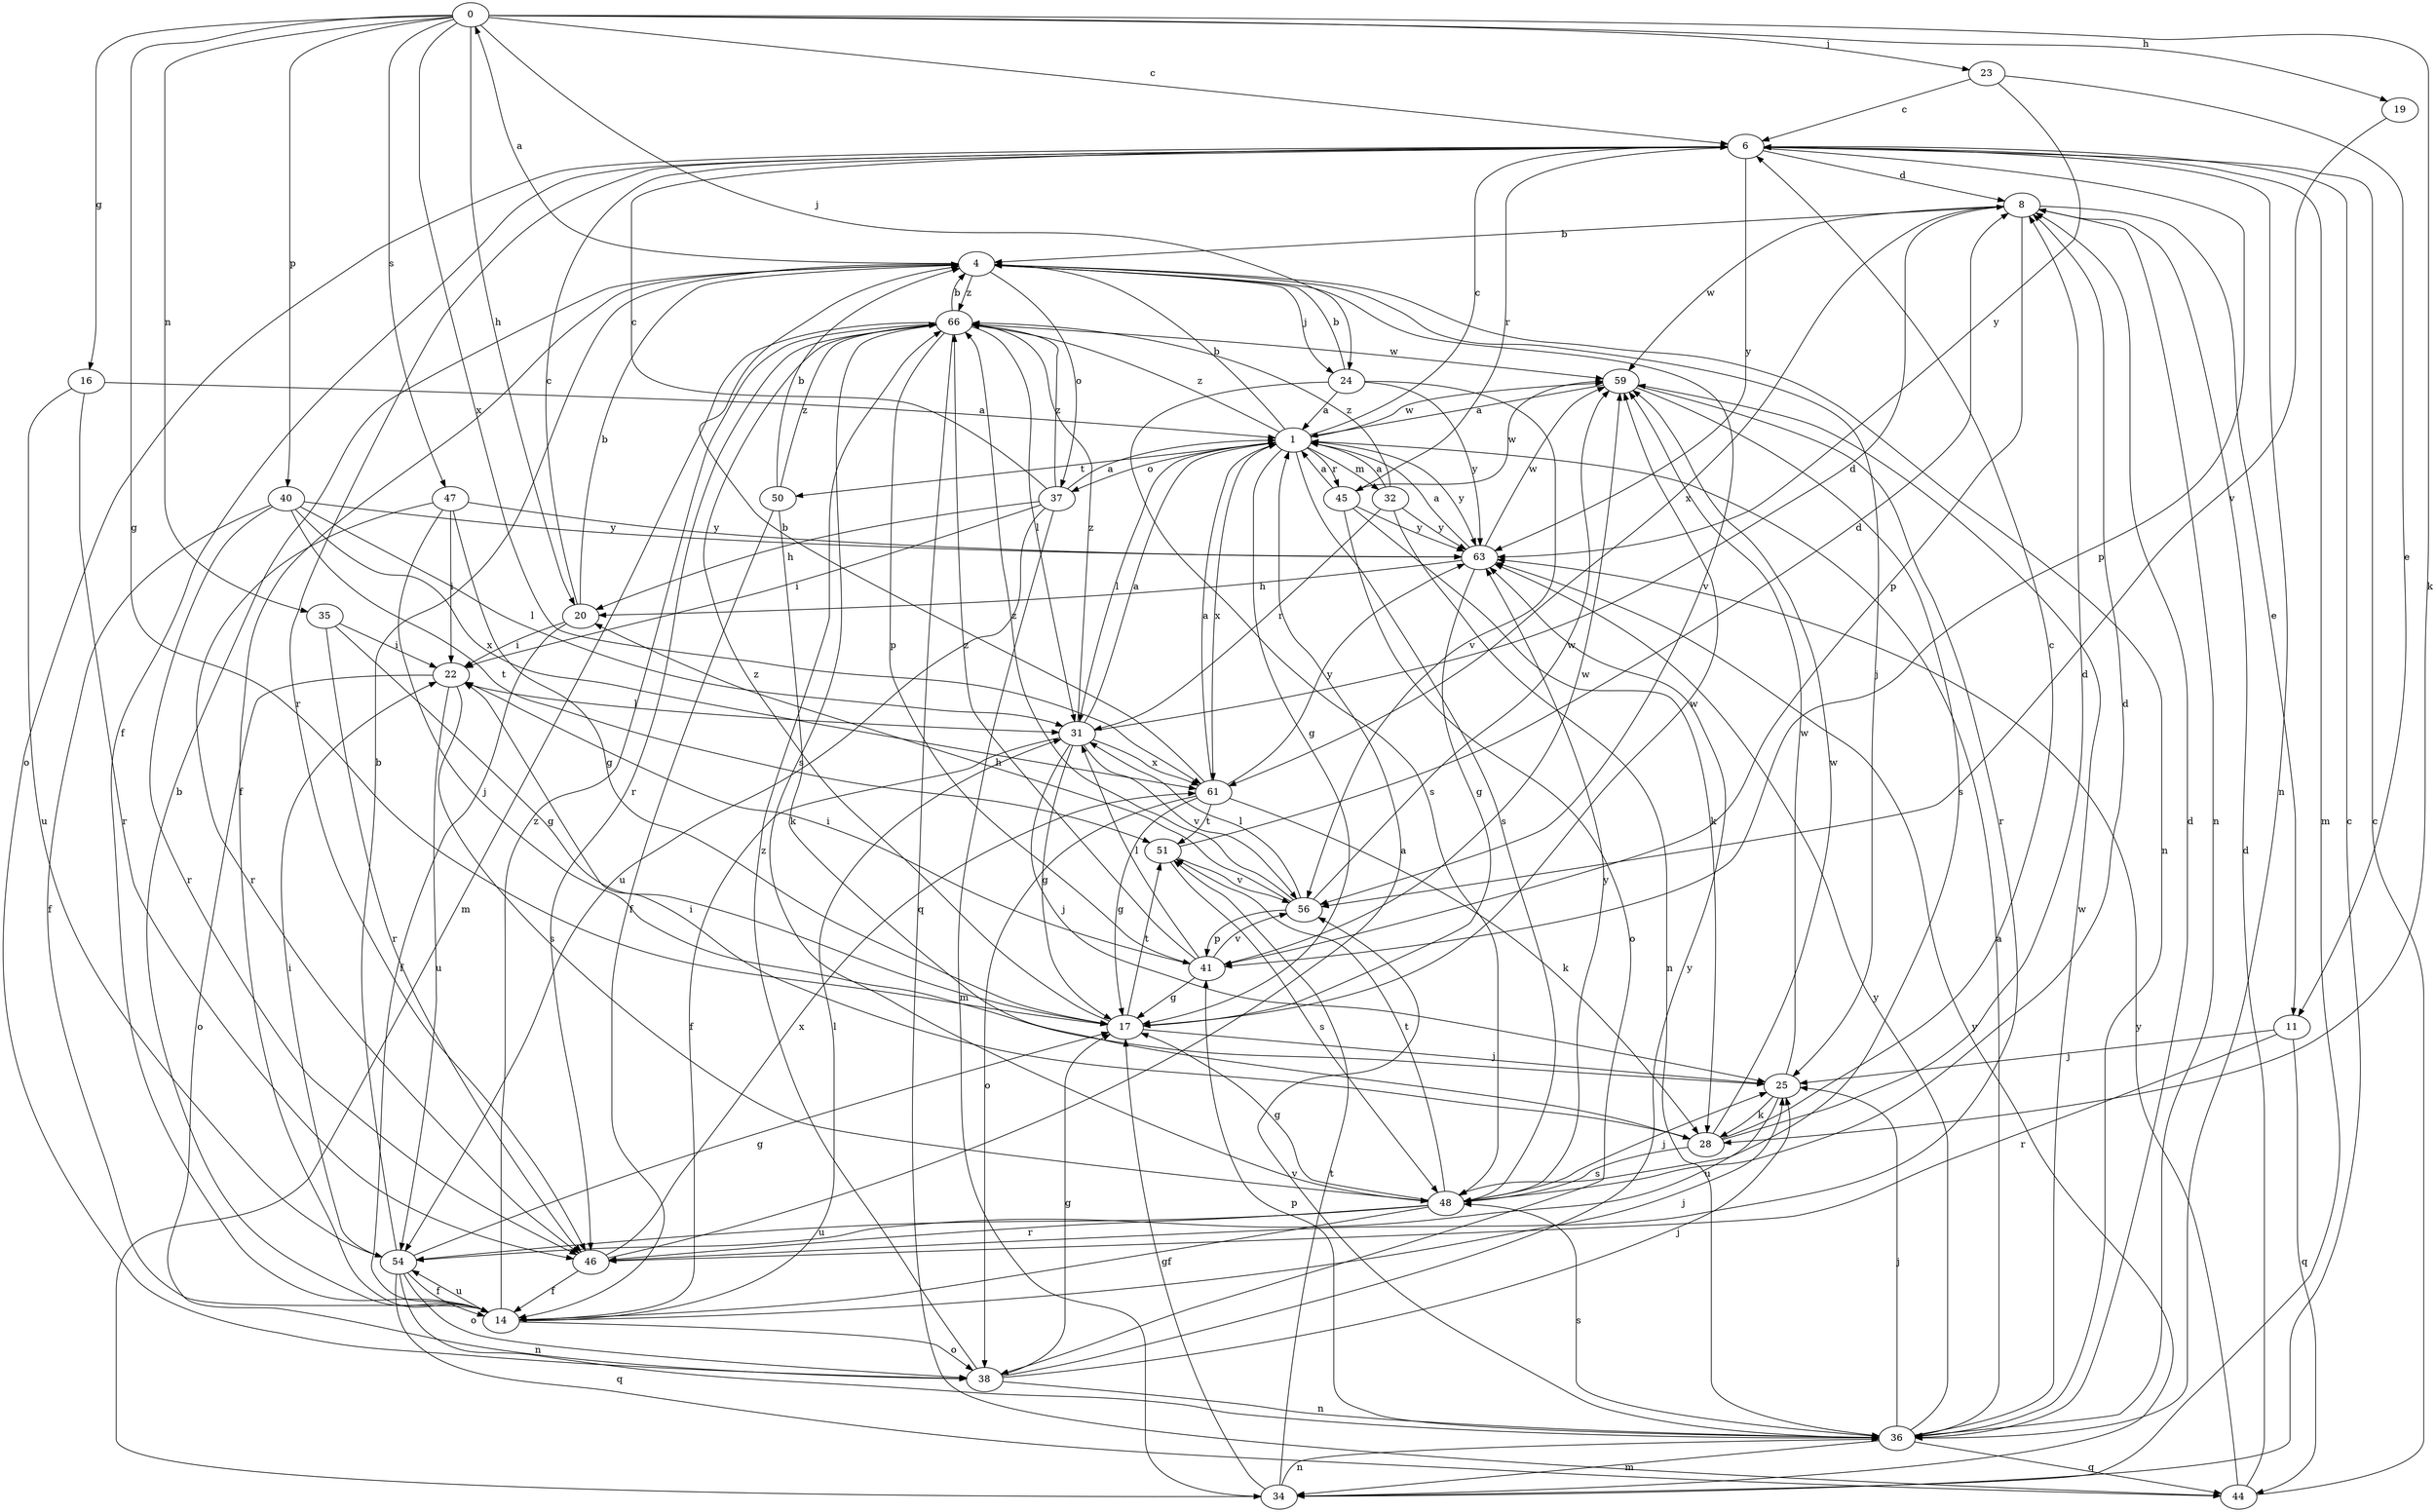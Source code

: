 strict digraph  {
0;
1;
4;
6;
8;
11;
14;
16;
17;
19;
20;
22;
23;
24;
25;
28;
31;
32;
34;
35;
36;
37;
38;
40;
41;
44;
45;
46;
47;
48;
50;
51;
54;
56;
59;
61;
63;
66;
0 -> 6  [label=c];
0 -> 16  [label=g];
0 -> 17  [label=g];
0 -> 19  [label=h];
0 -> 20  [label=h];
0 -> 23  [label=j];
0 -> 24  [label=j];
0 -> 28  [label=k];
0 -> 35  [label=n];
0 -> 40  [label=p];
0 -> 47  [label=s];
0 -> 61  [label=x];
1 -> 4  [label=b];
1 -> 6  [label=c];
1 -> 17  [label=g];
1 -> 31  [label=l];
1 -> 32  [label=m];
1 -> 37  [label=o];
1 -> 45  [label=r];
1 -> 48  [label=s];
1 -> 50  [label=t];
1 -> 59  [label=w];
1 -> 61  [label=x];
1 -> 63  [label=y];
1 -> 66  [label=z];
4 -> 0  [label=a];
4 -> 14  [label=f];
4 -> 24  [label=j];
4 -> 25  [label=j];
4 -> 36  [label=n];
4 -> 37  [label=o];
4 -> 56  [label=v];
4 -> 66  [label=z];
6 -> 8  [label=d];
6 -> 14  [label=f];
6 -> 34  [label=m];
6 -> 36  [label=n];
6 -> 38  [label=o];
6 -> 41  [label=p];
6 -> 45  [label=r];
6 -> 46  [label=r];
6 -> 63  [label=y];
8 -> 4  [label=b];
8 -> 11  [label=e];
8 -> 36  [label=n];
8 -> 41  [label=p];
8 -> 59  [label=w];
8 -> 61  [label=x];
11 -> 25  [label=j];
11 -> 44  [label=q];
11 -> 46  [label=r];
14 -> 4  [label=b];
14 -> 25  [label=j];
14 -> 31  [label=l];
14 -> 38  [label=o];
14 -> 54  [label=u];
14 -> 66  [label=z];
16 -> 1  [label=a];
16 -> 46  [label=r];
16 -> 54  [label=u];
17 -> 25  [label=j];
17 -> 51  [label=t];
17 -> 59  [label=w];
17 -> 66  [label=z];
19 -> 56  [label=v];
20 -> 4  [label=b];
20 -> 6  [label=c];
20 -> 14  [label=f];
20 -> 22  [label=i];
22 -> 31  [label=l];
22 -> 38  [label=o];
22 -> 48  [label=s];
22 -> 54  [label=u];
23 -> 6  [label=c];
23 -> 11  [label=e];
23 -> 63  [label=y];
24 -> 1  [label=a];
24 -> 4  [label=b];
24 -> 48  [label=s];
24 -> 56  [label=v];
24 -> 63  [label=y];
25 -> 28  [label=k];
25 -> 54  [label=u];
25 -> 59  [label=w];
28 -> 6  [label=c];
28 -> 8  [label=d];
28 -> 22  [label=i];
28 -> 48  [label=s];
28 -> 59  [label=w];
31 -> 1  [label=a];
31 -> 8  [label=d];
31 -> 14  [label=f];
31 -> 17  [label=g];
31 -> 25  [label=j];
31 -> 56  [label=v];
31 -> 61  [label=x];
31 -> 66  [label=z];
32 -> 1  [label=a];
32 -> 36  [label=n];
32 -> 63  [label=y];
32 -> 66  [label=z];
32 -> 31  [label=r];
34 -> 6  [label=c];
34 -> 17  [label=g];
34 -> 36  [label=n];
34 -> 51  [label=t];
34 -> 63  [label=y];
35 -> 17  [label=g];
35 -> 22  [label=i];
35 -> 46  [label=r];
36 -> 1  [label=a];
36 -> 8  [label=d];
36 -> 25  [label=j];
36 -> 34  [label=m];
36 -> 41  [label=p];
36 -> 44  [label=q];
36 -> 48  [label=s];
36 -> 56  [label=v];
36 -> 59  [label=w];
36 -> 63  [label=y];
37 -> 1  [label=a];
37 -> 6  [label=c];
37 -> 20  [label=h];
37 -> 22  [label=i];
37 -> 34  [label=m];
37 -> 54  [label=u];
37 -> 66  [label=z];
38 -> 17  [label=g];
38 -> 25  [label=j];
38 -> 36  [label=n];
38 -> 63  [label=y];
38 -> 66  [label=z];
40 -> 14  [label=f];
40 -> 31  [label=l];
40 -> 46  [label=r];
40 -> 51  [label=t];
40 -> 61  [label=x];
40 -> 63  [label=y];
41 -> 17  [label=g];
41 -> 22  [label=i];
41 -> 31  [label=l];
41 -> 56  [label=v];
41 -> 59  [label=w];
41 -> 66  [label=z];
44 -> 6  [label=c];
44 -> 8  [label=d];
44 -> 63  [label=y];
45 -> 1  [label=a];
45 -> 28  [label=k];
45 -> 38  [label=o];
45 -> 59  [label=w];
45 -> 63  [label=y];
46 -> 1  [label=a];
46 -> 14  [label=f];
46 -> 61  [label=x];
47 -> 17  [label=g];
47 -> 22  [label=i];
47 -> 25  [label=j];
47 -> 46  [label=r];
47 -> 63  [label=y];
48 -> 8  [label=d];
48 -> 14  [label=f];
48 -> 17  [label=g];
48 -> 25  [label=j];
48 -> 46  [label=r];
48 -> 51  [label=t];
48 -> 54  [label=u];
48 -> 63  [label=y];
50 -> 4  [label=b];
50 -> 14  [label=f];
50 -> 28  [label=k];
50 -> 66  [label=z];
51 -> 8  [label=d];
51 -> 48  [label=s];
51 -> 56  [label=v];
54 -> 4  [label=b];
54 -> 14  [label=f];
54 -> 17  [label=g];
54 -> 22  [label=i];
54 -> 36  [label=n];
54 -> 38  [label=o];
54 -> 44  [label=q];
56 -> 20  [label=h];
56 -> 31  [label=l];
56 -> 41  [label=p];
56 -> 59  [label=w];
56 -> 66  [label=z];
59 -> 1  [label=a];
59 -> 46  [label=r];
59 -> 48  [label=s];
61 -> 1  [label=a];
61 -> 4  [label=b];
61 -> 17  [label=g];
61 -> 28  [label=k];
61 -> 38  [label=o];
61 -> 51  [label=t];
61 -> 63  [label=y];
63 -> 1  [label=a];
63 -> 17  [label=g];
63 -> 20  [label=h];
63 -> 59  [label=w];
66 -> 4  [label=b];
66 -> 31  [label=l];
66 -> 34  [label=m];
66 -> 41  [label=p];
66 -> 44  [label=q];
66 -> 46  [label=r];
66 -> 48  [label=s];
66 -> 59  [label=w];
}
